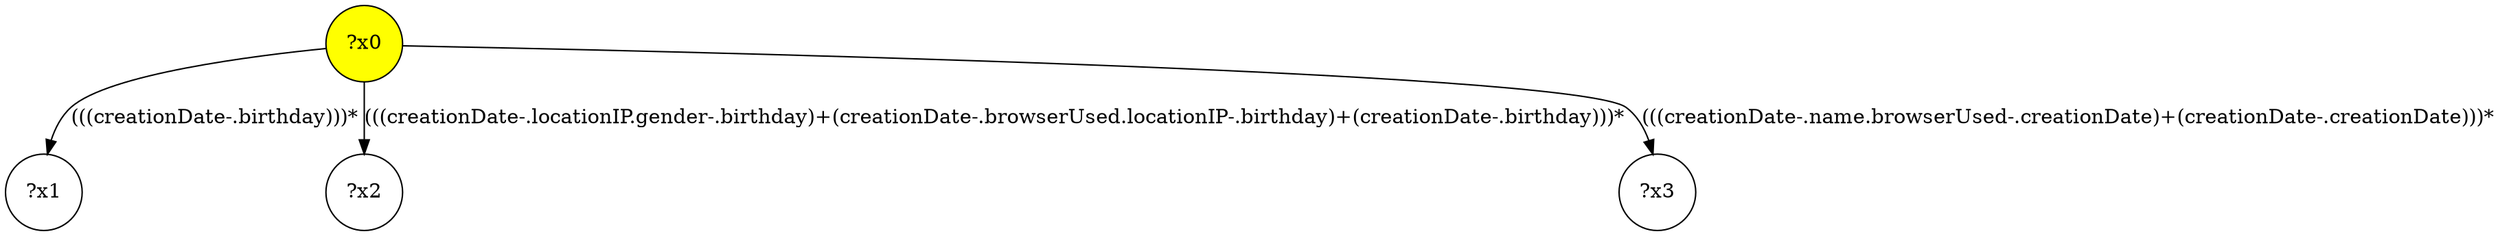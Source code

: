 digraph g {
	x0 [fillcolor="yellow", style="filled," shape=circle, label="?x0"];
	x1 [shape=circle, label="?x1"];
	x0 -> x1 [label="(((creationDate-.birthday)))*"];
	x2 [shape=circle, label="?x2"];
	x0 -> x2 [label="(((creationDate-.locationIP.gender-.birthday)+(creationDate-.browserUsed.locationIP-.birthday)+(creationDate-.birthday)))*"];
	x3 [shape=circle, label="?x3"];
	x0 -> x3 [label="(((creationDate-.name.browserUsed-.creationDate)+(creationDate-.creationDate)))*"];
}
